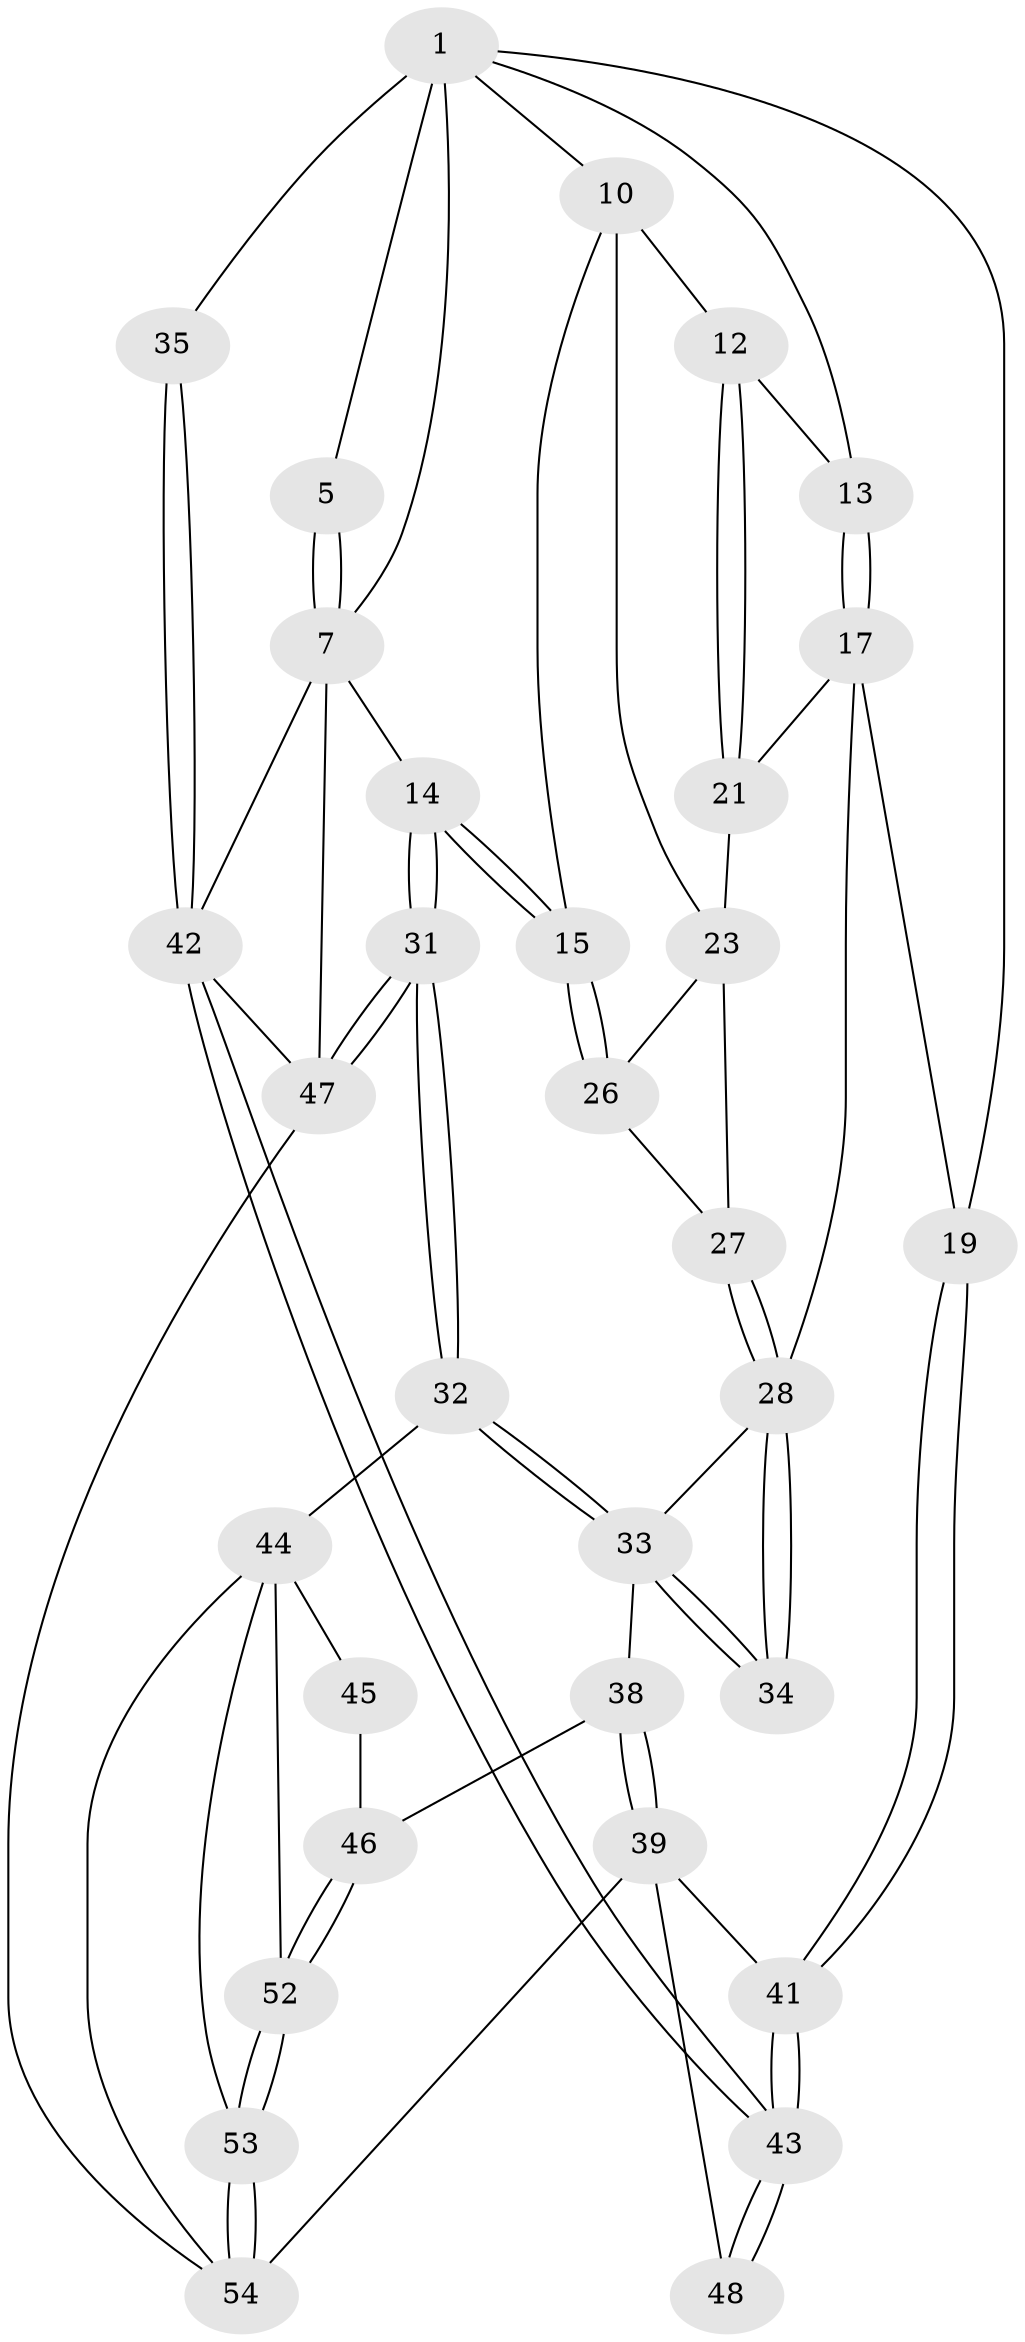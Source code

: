 // original degree distribution, {3: 0.03571428571428571, 6: 0.25, 5: 0.42857142857142855, 4: 0.2857142857142857}
// Generated by graph-tools (version 1.1) at 2025/21/03/04/25 18:21:43]
// undirected, 33 vertices, 76 edges
graph export_dot {
graph [start="1"]
  node [color=gray90,style=filled];
  1 [pos="+0.07175606224945691+0.09426387890102333",super="+6+2"];
  5 [pos="+0.042192280389556275+0"];
  7 [pos="+0+0",super="+9"];
  10 [pos="+0.9292931819229846+0",super="+16+11"];
  12 [pos="+0.45434164473195554+0.07495753185490522"];
  13 [pos="+0.37387409383467424+0.007248884734000213"];
  14 [pos="+1+0.5512440375479691"];
  15 [pos="+1+0.4915817815814931"];
  17 [pos="+0.39833646170323117+0.3013831979484235",super="+18+22"];
  19 [pos="+0.22954739959278486+0.5599066336757581"];
  21 [pos="+0.5585745741299571+0.22552463444073131"];
  23 [pos="+0.7432126962516447+0.18172572762941394",super="+25+24"];
  26 [pos="+0.7965291057447114+0.35049050222386074"];
  27 [pos="+0.6869782748725691+0.3891660263221093"];
  28 [pos="+0.6567974873825014+0.4484184613415714",super="+29"];
  31 [pos="+1+0.6035887453384405"];
  32 [pos="+1+0.6054071479273874"];
  33 [pos="+1+0.5891464655800759",super="+37"];
  34 [pos="+0.8669811656709705+0.5429242470615905"];
  35 [pos="+0+0.4921952249422973"];
  38 [pos="+0.63009272396325+0.8271086718948665"];
  39 [pos="+0.591162151338084+0.8551624941370416",super="+40+55"];
  41 [pos="+0.24319199371740627+0.6346152135163733"];
  42 [pos="+0+1"];
  43 [pos="+0+1"];
  44 [pos="+0.919534503980224+0.7805552484808115",super="+49"];
  45 [pos="+0.7492057464723252+0.8512057073852194"];
  46 [pos="+0.6308033258995238+0.8273170595015722"];
  47 [pos="+1+1"];
  48 [pos="+0.335035234648641+1"];
  52 [pos="+0.6970497361661968+0.9943357079695206"];
  53 [pos="+0.6867826132087652+1"];
  54 [pos="+0.656162683833425+1",super="+56"];
  1 -- 35 [weight=2];
  1 -- 7 [weight=2];
  1 -- 19;
  1 -- 5;
  1 -- 10;
  1 -- 13;
  5 -- 7;
  5 -- 7;
  7 -- 42;
  7 -- 47;
  7 -- 14;
  10 -- 23 [weight=2];
  10 -- 15;
  10 -- 12;
  12 -- 13;
  12 -- 21;
  12 -- 21;
  13 -- 17;
  13 -- 17;
  14 -- 15;
  14 -- 15;
  14 -- 31;
  14 -- 31;
  15 -- 26;
  15 -- 26;
  17 -- 19;
  17 -- 21;
  17 -- 28 [weight=2];
  19 -- 41;
  19 -- 41;
  21 -- 23;
  23 -- 26;
  23 -- 27;
  26 -- 27;
  27 -- 28;
  27 -- 28;
  28 -- 34 [weight=2];
  28 -- 34;
  28 -- 33;
  31 -- 32;
  31 -- 32;
  31 -- 47;
  31 -- 47;
  32 -- 33;
  32 -- 33;
  32 -- 44;
  33 -- 34;
  33 -- 34;
  33 -- 38;
  35 -- 42;
  35 -- 42;
  38 -- 39;
  38 -- 39;
  38 -- 46;
  39 -- 48 [weight=2];
  39 -- 41;
  39 -- 54;
  41 -- 43;
  41 -- 43;
  42 -- 43;
  42 -- 43;
  42 -- 47;
  43 -- 48;
  43 -- 48;
  44 -- 45 [weight=2];
  44 -- 52;
  44 -- 53;
  44 -- 54;
  45 -- 46;
  46 -- 52;
  46 -- 52;
  47 -- 54;
  52 -- 53;
  52 -- 53;
  53 -- 54;
  53 -- 54;
}
